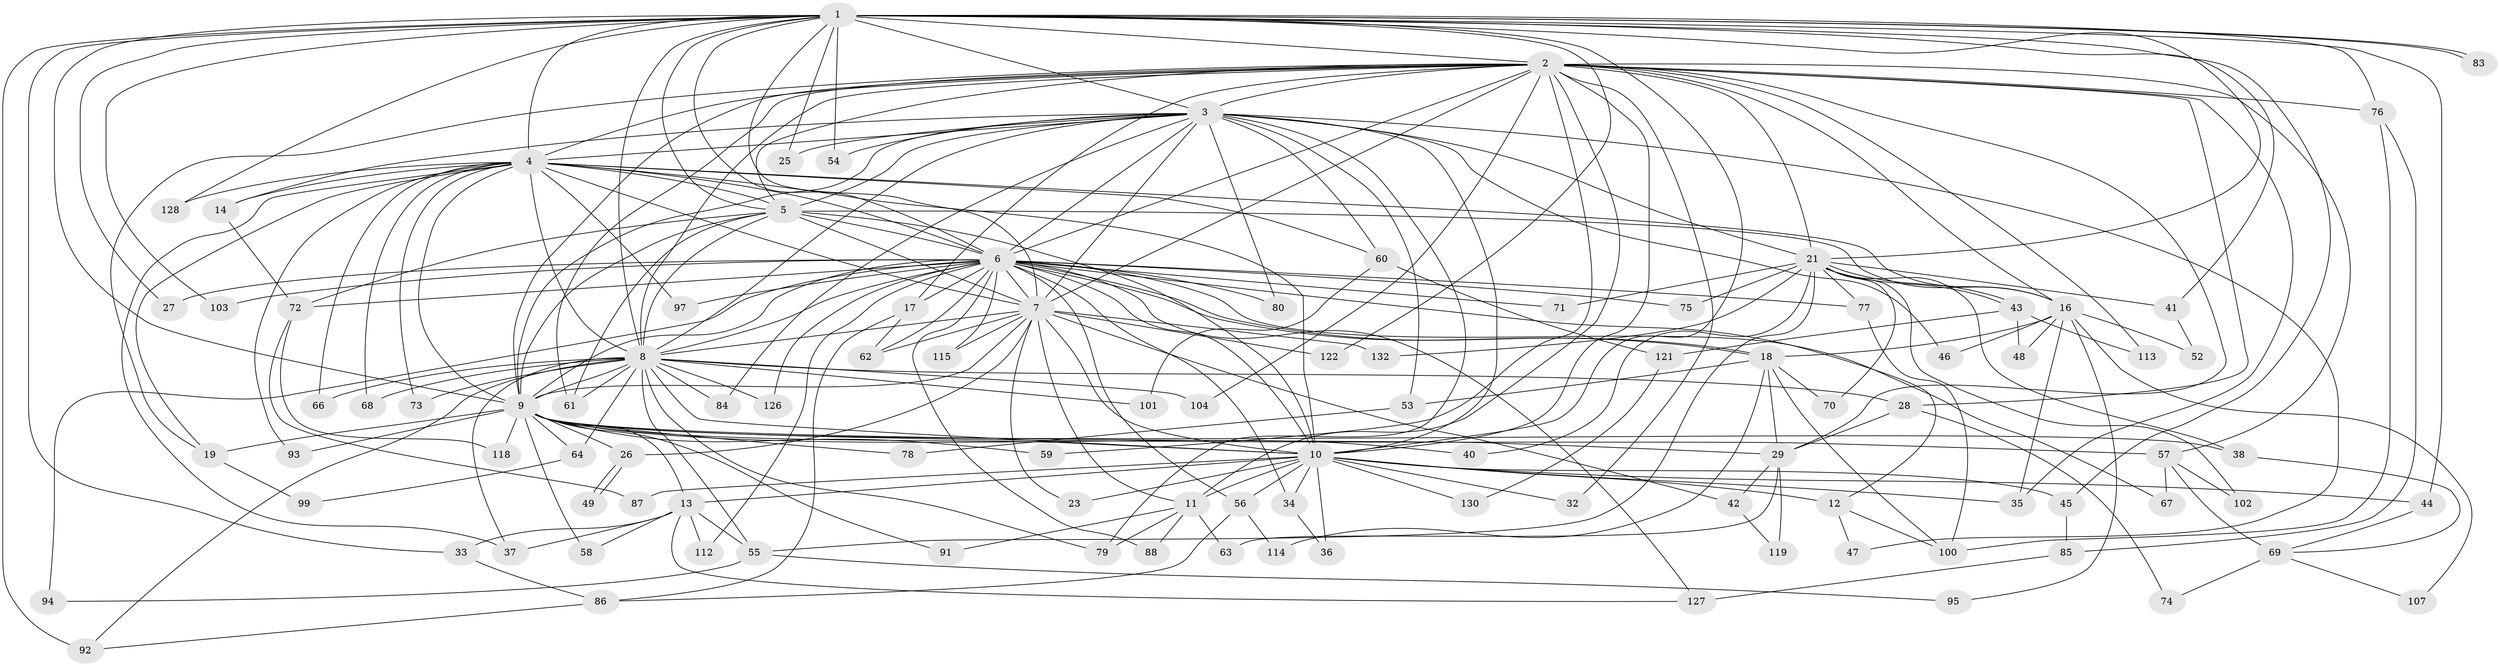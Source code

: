 // original degree distribution, {26: 0.007518796992481203, 25: 0.015037593984962405, 21: 0.007518796992481203, 19: 0.007518796992481203, 12: 0.007518796992481203, 35: 0.007518796992481203, 17: 0.007518796992481203, 24: 0.007518796992481203, 23: 0.007518796992481203, 7: 0.015037593984962405, 4: 0.07518796992481203, 8: 0.015037593984962405, 3: 0.20300751879699247, 2: 0.5488721804511278, 15: 0.007518796992481203, 5: 0.03759398496240601, 6: 0.022556390977443608}
// Generated by graph-tools (version 1.1) at 2025/11/02/27/25 16:11:04]
// undirected, 102 vertices, 249 edges
graph export_dot {
graph [start="1"]
  node [color=gray90,style=filled];
  1 [super="+39"];
  2 [super="+15"];
  3 [super="+125"];
  4 [super="+20"];
  5 [super="+110"];
  6 [super="+65"];
  7 [super="+81"];
  8 [super="+89"];
  9 [super="+22"];
  10 [super="+82"];
  11 [super="+108"];
  12;
  13 [super="+133"];
  14;
  16 [super="+30"];
  17 [super="+90"];
  18 [super="+31"];
  19;
  21 [super="+24"];
  23;
  25;
  26;
  27;
  28 [super="+51"];
  29 [super="+50"];
  32;
  33 [super="+109"];
  34;
  35 [super="+111"];
  36 [super="+123"];
  37;
  38;
  40;
  41;
  42;
  43;
  44;
  45;
  46;
  47;
  48;
  49;
  52;
  53;
  54;
  55 [super="+131"];
  56 [super="+116"];
  57 [super="+124"];
  58;
  59;
  60;
  61 [super="+96"];
  62;
  63;
  64;
  66;
  67;
  68;
  69 [super="+105"];
  70;
  71;
  72 [super="+98"];
  73;
  74;
  75;
  76;
  77 [super="+117"];
  78;
  79 [super="+129"];
  80;
  83;
  84;
  85;
  86;
  87;
  88;
  91;
  92 [super="+120"];
  93;
  94;
  95;
  97;
  99;
  100 [super="+106"];
  101;
  102;
  103;
  104;
  107;
  112;
  113;
  114;
  115;
  118;
  119;
  121;
  122;
  126;
  127;
  128;
  130;
  132;
  1 -- 2 [weight=2];
  1 -- 3;
  1 -- 4 [weight=2];
  1 -- 5;
  1 -- 6;
  1 -- 7;
  1 -- 8;
  1 -- 9;
  1 -- 10;
  1 -- 21;
  1 -- 25;
  1 -- 27;
  1 -- 33;
  1 -- 41;
  1 -- 44;
  1 -- 45;
  1 -- 54;
  1 -- 76;
  1 -- 83;
  1 -- 83;
  1 -- 103;
  1 -- 122;
  1 -- 128;
  1 -- 92;
  2 -- 3;
  2 -- 4;
  2 -- 5;
  2 -- 6;
  2 -- 7;
  2 -- 8;
  2 -- 9;
  2 -- 10;
  2 -- 17;
  2 -- 19;
  2 -- 28;
  2 -- 29;
  2 -- 32;
  2 -- 35;
  2 -- 57;
  2 -- 59;
  2 -- 61;
  2 -- 76;
  2 -- 104;
  2 -- 113;
  2 -- 16;
  2 -- 21;
  2 -- 11;
  3 -- 4;
  3 -- 5;
  3 -- 6;
  3 -- 7 [weight=2];
  3 -- 8;
  3 -- 9;
  3 -- 10;
  3 -- 14;
  3 -- 21;
  3 -- 25;
  3 -- 46;
  3 -- 47;
  3 -- 53;
  3 -- 54;
  3 -- 60;
  3 -- 79;
  3 -- 80;
  3 -- 84;
  4 -- 5;
  4 -- 6;
  4 -- 7;
  4 -- 8;
  4 -- 9;
  4 -- 10;
  4 -- 14;
  4 -- 16;
  4 -- 60;
  4 -- 66;
  4 -- 68;
  4 -- 73;
  4 -- 93;
  4 -- 97;
  4 -- 128;
  4 -- 19;
  4 -- 37;
  5 -- 6;
  5 -- 7;
  5 -- 8;
  5 -- 9;
  5 -- 10;
  5 -- 16;
  5 -- 72;
  5 -- 61;
  6 -- 7;
  6 -- 8;
  6 -- 9;
  6 -- 10 [weight=3];
  6 -- 12;
  6 -- 17;
  6 -- 18;
  6 -- 18;
  6 -- 27;
  6 -- 34;
  6 -- 56 [weight=2];
  6 -- 62;
  6 -- 67;
  6 -- 71;
  6 -- 72 [weight=2];
  6 -- 75;
  6 -- 77;
  6 -- 80;
  6 -- 88;
  6 -- 94;
  6 -- 97;
  6 -- 103;
  6 -- 112;
  6 -- 115;
  6 -- 126;
  6 -- 127;
  7 -- 8;
  7 -- 9;
  7 -- 10;
  7 -- 11;
  7 -- 23;
  7 -- 26 [weight=2];
  7 -- 42;
  7 -- 62;
  7 -- 132;
  7 -- 115;
  7 -- 122;
  8 -- 9 [weight=2];
  8 -- 10;
  8 -- 28;
  8 -- 61;
  8 -- 64;
  8 -- 66;
  8 -- 68;
  8 -- 73;
  8 -- 84;
  8 -- 92;
  8 -- 101;
  8 -- 104;
  8 -- 126;
  8 -- 55;
  8 -- 37;
  8 -- 79;
  9 -- 10;
  9 -- 13;
  9 -- 19;
  9 -- 26;
  9 -- 38;
  9 -- 40;
  9 -- 57;
  9 -- 58;
  9 -- 59;
  9 -- 64;
  9 -- 78;
  9 -- 91;
  9 -- 93;
  9 -- 118;
  9 -- 29;
  10 -- 11;
  10 -- 12;
  10 -- 13;
  10 -- 23;
  10 -- 32;
  10 -- 34;
  10 -- 36 [weight=2];
  10 -- 44;
  10 -- 45;
  10 -- 56;
  10 -- 87;
  10 -- 130;
  10 -- 35;
  11 -- 63;
  11 -- 79;
  11 -- 88;
  11 -- 91;
  12 -- 47;
  12 -- 100;
  13 -- 33;
  13 -- 37;
  13 -- 55;
  13 -- 58;
  13 -- 112;
  13 -- 127;
  14 -- 72;
  16 -- 46;
  16 -- 48;
  16 -- 107;
  16 -- 35;
  16 -- 52;
  16 -- 95;
  16 -- 18;
  17 -- 86;
  17 -- 62;
  18 -- 29;
  18 -- 53;
  18 -- 70;
  18 -- 114;
  18 -- 100;
  19 -- 99;
  21 -- 38;
  21 -- 40;
  21 -- 41;
  21 -- 43;
  21 -- 43;
  21 -- 55;
  21 -- 70;
  21 -- 71;
  21 -- 75;
  21 -- 77;
  21 -- 102;
  21 -- 132;
  26 -- 49;
  26 -- 49;
  28 -- 74;
  28 -- 29;
  29 -- 42;
  29 -- 63;
  29 -- 119;
  33 -- 86;
  34 -- 36;
  38 -- 69;
  41 -- 52;
  42 -- 119;
  43 -- 48;
  43 -- 113;
  43 -- 121;
  44 -- 69;
  45 -- 85;
  53 -- 78;
  55 -- 94;
  55 -- 95;
  56 -- 86;
  56 -- 114;
  57 -- 67;
  57 -- 102;
  57 -- 69 [weight=2];
  60 -- 101;
  60 -- 121;
  64 -- 99;
  69 -- 74;
  69 -- 107;
  72 -- 87;
  72 -- 118;
  76 -- 85;
  76 -- 100;
  77 -- 100;
  85 -- 127;
  86 -- 92;
  121 -- 130;
}
